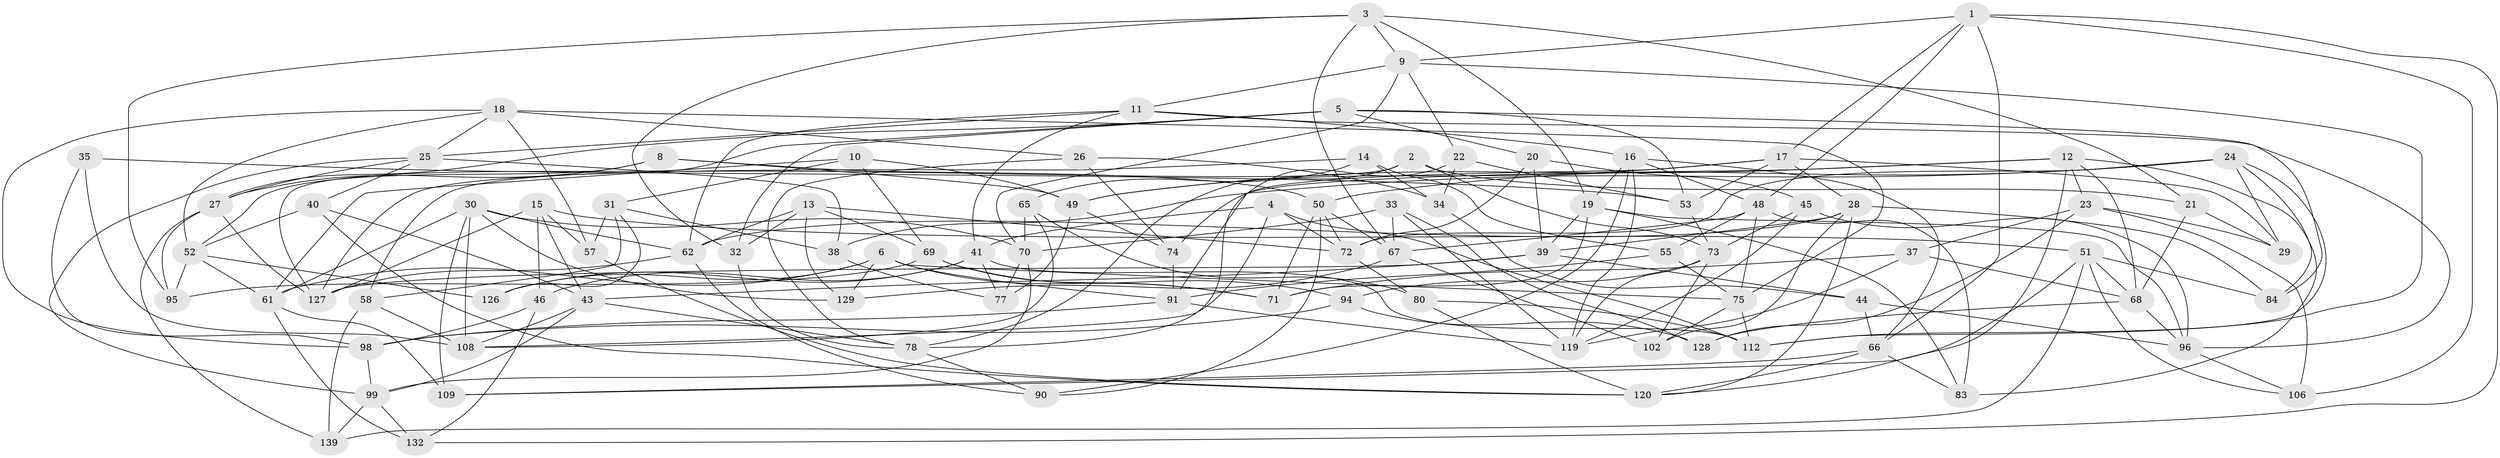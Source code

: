 // Generated by graph-tools (version 1.1) at 2025/52/02/27/25 19:52:32]
// undirected, 90 vertices, 226 edges
graph export_dot {
graph [start="1"]
  node [color=gray90,style=filled];
  1 [super="+7"];
  2;
  3 [super="+130"];
  4;
  5 [super="+104"];
  6 [super="+82"];
  8;
  9 [super="+89"];
  10;
  11 [super="+100"];
  12 [super="+56"];
  13 [super="+122"];
  14;
  15 [super="+137"];
  16 [super="+87"];
  17 [super="+42"];
  18 [super="+88"];
  19 [super="+113"];
  20;
  21;
  22;
  23 [super="+47"];
  24 [super="+110"];
  25 [super="+97"];
  26;
  27 [super="+125"];
  28 [super="+93"];
  29;
  30 [super="+86"];
  31 [super="+36"];
  32;
  33;
  34;
  35;
  37 [super="+76"];
  38;
  39 [super="+64"];
  40;
  41 [super="+111"];
  43 [super="+103"];
  44;
  45;
  46;
  48 [super="+54"];
  49 [super="+60"];
  50 [super="+63"];
  51 [super="+85"];
  52 [super="+81"];
  53 [super="+92"];
  55;
  57 [super="+59"];
  58;
  61 [super="+114"];
  62 [super="+79"];
  65;
  66 [super="+105"];
  67 [super="+117"];
  68 [super="+141"];
  69 [super="+116"];
  70 [super="+118"];
  71 [super="+107"];
  72 [super="+124"];
  73 [super="+135"];
  74;
  75 [super="+136"];
  77;
  78 [super="+133"];
  80;
  83;
  84;
  90;
  91 [super="+115"];
  94;
  95;
  96 [super="+101"];
  98 [super="+138"];
  99 [super="+140"];
  102;
  106;
  108 [super="+123"];
  109;
  112 [super="+131"];
  119 [super="+134"];
  120 [super="+121"];
  126;
  127 [super="+142"];
  128;
  129;
  132;
  139;
  1 -- 132;
  1 -- 48;
  1 -- 9;
  1 -- 66;
  1 -- 17;
  1 -- 106;
  2 -- 58;
  2 -- 73;
  2 -- 21;
  2 -- 78;
  3 -- 9;
  3 -- 67;
  3 -- 19;
  3 -- 32;
  3 -- 21;
  3 -- 95;
  4 -- 112;
  4 -- 41;
  4 -- 108;
  4 -- 72;
  5 -- 84;
  5 -- 32;
  5 -- 53;
  5 -- 27;
  5 -- 20;
  5 -- 127;
  6 -- 61;
  6 -- 91;
  6 -- 71;
  6 -- 129;
  6 -- 126;
  6 -- 75;
  8 -- 27;
  8 -- 50;
  8 -- 52;
  8 -- 49;
  9 -- 112;
  9 -- 22;
  9 -- 70;
  9 -- 11;
  10 -- 31;
  10 -- 69;
  10 -- 61;
  10 -- 49;
  11 -- 41;
  11 -- 96;
  11 -- 62;
  11 -- 25;
  11 -- 16;
  12 -- 74;
  12 -- 68;
  12 -- 49;
  12 -- 120;
  12 -- 83;
  12 -- 23;
  13 -- 69 [weight=2];
  13 -- 129;
  13 -- 32;
  13 -- 62;
  13 -- 72;
  14 -- 34;
  14 -- 65;
  14 -- 55;
  14 -- 127;
  15 -- 46;
  15 -- 57 [weight=2];
  15 -- 127;
  15 -- 51;
  15 -- 43;
  16 -- 19;
  16 -- 90;
  16 -- 66;
  16 -- 48;
  16 -- 119;
  17 -- 29;
  17 -- 91;
  17 -- 53;
  17 -- 28;
  17 -- 49;
  18 -- 25;
  18 -- 98;
  18 -- 57;
  18 -- 26;
  18 -- 75;
  18 -- 52;
  19 -- 83;
  19 -- 39;
  19 -- 71;
  19 -- 96;
  20 -- 39;
  20 -- 45;
  20 -- 72;
  21 -- 68;
  21 -- 29;
  22 -- 34;
  22 -- 78;
  22 -- 53;
  23 -- 106;
  23 -- 37 [weight=2];
  23 -- 29;
  23 -- 128;
  24 -- 72;
  24 -- 29;
  24 -- 112;
  24 -- 50;
  24 -- 84;
  24 -- 38;
  25 -- 40;
  25 -- 99;
  25 -- 27;
  25 -- 38;
  26 -- 34;
  26 -- 78;
  26 -- 74;
  27 -- 95;
  27 -- 127;
  27 -- 139;
  28 -- 102;
  28 -- 84;
  28 -- 62;
  28 -- 39;
  28 -- 120;
  30 -- 108;
  30 -- 109;
  30 -- 61;
  30 -- 62;
  30 -- 70;
  30 -- 129;
  31 -- 57 [weight=2];
  31 -- 38;
  31 -- 58;
  31 -- 126;
  32 -- 78;
  33 -- 128;
  33 -- 67;
  33 -- 70;
  33 -- 119;
  34 -- 44;
  35 -- 53 [weight=2];
  35 -- 108;
  35 -- 98;
  37 -- 71 [weight=2];
  37 -- 68;
  37 -- 119;
  38 -- 77;
  39 -- 127;
  39 -- 43;
  39 -- 44;
  40 -- 52;
  40 -- 120;
  40 -- 43;
  41 -- 46;
  41 -- 112;
  41 -- 77;
  41 -- 126;
  43 -- 108;
  43 -- 78;
  43 -- 99;
  44 -- 96;
  44 -- 66;
  45 -- 119;
  45 -- 73;
  45 -- 96;
  46 -- 98;
  46 -- 132;
  48 -- 83;
  48 -- 67;
  48 -- 55;
  48 -- 75;
  49 -- 74;
  49 -- 77;
  50 -- 72;
  50 -- 67;
  50 -- 90;
  50 -- 71;
  51 -- 106;
  51 -- 109;
  51 -- 84;
  51 -- 139;
  51 -- 68;
  52 -- 126;
  52 -- 95;
  52 -- 61;
  53 -- 73;
  55 -- 75;
  55 -- 91;
  57 -- 120;
  58 -- 139;
  58 -- 108;
  61 -- 132;
  61 -- 109;
  62 -- 90;
  62 -- 127;
  65 -- 70;
  65 -- 80;
  65 -- 108;
  66 -- 83;
  66 -- 109;
  66 -- 120;
  67 -- 129;
  67 -- 102;
  68 -- 128;
  68 -- 96;
  69 -- 94;
  69 -- 71;
  69 -- 95;
  70 -- 99;
  70 -- 77;
  72 -- 80;
  73 -- 94;
  73 -- 102;
  73 -- 119;
  74 -- 91;
  75 -- 112;
  75 -- 102;
  78 -- 90;
  80 -- 120;
  80 -- 112;
  91 -- 119;
  91 -- 98;
  94 -- 128;
  94 -- 98;
  96 -- 106;
  98 -- 99;
  99 -- 139;
  99 -- 132;
}
